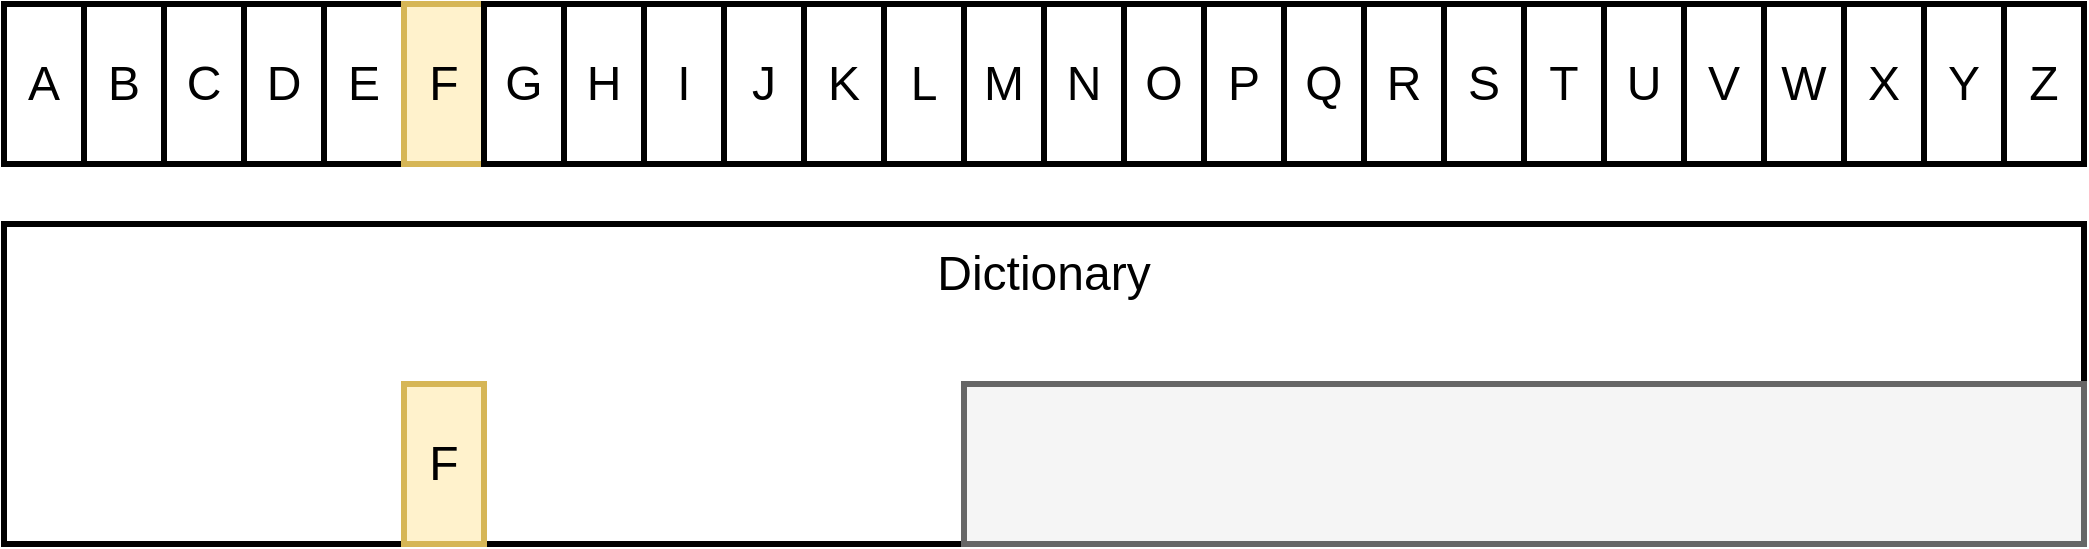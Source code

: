 <mxfile>
    <diagram id="objTApYHlBqCKos3M7rL" name="Page-1">
        <mxGraphModel dx="1463" dy="1403" grid="1" gridSize="10" guides="1" tooltips="1" connect="1" arrows="1" fold="1" page="1" pageScale="1" pageWidth="1920" pageHeight="1200" math="0" shadow="0">
            <root>
                <mxCell id="0"/>
                <mxCell id="1" parent="0"/>
                <mxCell id="4" value="" style="rounded=0;whiteSpace=wrap;html=1;fillColor=#FFFFFF;strokeWidth=3;" parent="1" vertex="1">
                    <mxGeometry x="100" y="950" width="1040" height="160" as="geometry"/>
                </mxCell>
                <mxCell id="39" value="&lt;font style=&quot;font-size: 24px&quot;&gt;A&lt;/font&gt;" style="rounded=0;whiteSpace=wrap;html=1;fillColor=#FFFFFF;strokeWidth=3;" parent="1" vertex="1">
                    <mxGeometry x="100" y="840" width="40" height="80" as="geometry"/>
                </mxCell>
                <mxCell id="40" value="&lt;font style=&quot;font-size: 24px&quot;&gt;B&lt;/font&gt;" style="rounded=0;whiteSpace=wrap;html=1;fillColor=#FFFFFF;strokeWidth=3;" parent="1" vertex="1">
                    <mxGeometry x="140" y="840" width="40" height="80" as="geometry"/>
                </mxCell>
                <mxCell id="41" value="&lt;font style=&quot;font-size: 24px&quot;&gt;C&lt;/font&gt;" style="rounded=0;whiteSpace=wrap;html=1;fillColor=#FFFFFF;strokeWidth=3;" parent="1" vertex="1">
                    <mxGeometry x="180" y="840" width="40" height="80" as="geometry"/>
                </mxCell>
                <mxCell id="42" value="&lt;font style=&quot;font-size: 24px&quot;&gt;D&lt;/font&gt;" style="rounded=0;whiteSpace=wrap;html=1;strokeWidth=3;" parent="1" vertex="1">
                    <mxGeometry x="220" y="840" width="40" height="80" as="geometry"/>
                </mxCell>
                <mxCell id="43" value="&lt;font style=&quot;font-size: 24px&quot;&gt;E&lt;/font&gt;" style="rounded=0;whiteSpace=wrap;html=1;fillColor=#FFFFFF;strokeWidth=3;" parent="1" vertex="1">
                    <mxGeometry x="260" y="840" width="40" height="80" as="geometry"/>
                </mxCell>
                <mxCell id="44" value="&lt;font style=&quot;font-size: 24px&quot;&gt;F&lt;/font&gt;" style="rounded=0;whiteSpace=wrap;html=1;fillColor=#fff2cc;strokeWidth=3;strokeColor=#d6b656;" parent="1" vertex="1">
                    <mxGeometry x="300" y="840" width="40" height="80" as="geometry"/>
                </mxCell>
                <mxCell id="45" value="&lt;font style=&quot;font-size: 24px&quot;&gt;G&lt;/font&gt;" style="rounded=0;whiteSpace=wrap;html=1;fillColor=#FFFFFF;strokeWidth=3;" parent="1" vertex="1">
                    <mxGeometry x="340" y="840" width="40" height="80" as="geometry"/>
                </mxCell>
                <mxCell id="46" value="&lt;font style=&quot;font-size: 24px&quot;&gt;H&lt;/font&gt;" style="rounded=0;whiteSpace=wrap;html=1;fillColor=#FFFFFF;strokeWidth=3;" parent="1" vertex="1">
                    <mxGeometry x="380" y="840" width="40" height="80" as="geometry"/>
                </mxCell>
                <mxCell id="47" value="&lt;font style=&quot;font-size: 24px&quot;&gt;I&lt;/font&gt;" style="rounded=0;whiteSpace=wrap;html=1;fillColor=#FFFFFF;strokeWidth=3;" parent="1" vertex="1">
                    <mxGeometry x="420" y="840" width="40" height="80" as="geometry"/>
                </mxCell>
                <mxCell id="48" value="&lt;font style=&quot;font-size: 24px&quot;&gt;J&lt;/font&gt;" style="rounded=0;whiteSpace=wrap;html=1;fillColor=#FFFFFF;strokeWidth=3;" parent="1" vertex="1">
                    <mxGeometry x="460" y="840" width="40" height="80" as="geometry"/>
                </mxCell>
                <mxCell id="49" value="&lt;font style=&quot;font-size: 24px&quot;&gt;K&lt;/font&gt;" style="rounded=0;whiteSpace=wrap;html=1;fillColor=#FFFFFF;strokeWidth=3;" parent="1" vertex="1">
                    <mxGeometry x="500" y="840" width="40" height="80" as="geometry"/>
                </mxCell>
                <mxCell id="50" value="&lt;font style=&quot;font-size: 24px&quot;&gt;L&lt;/font&gt;" style="rounded=0;whiteSpace=wrap;html=1;fillColor=#FFFFFF;strokeWidth=3;" parent="1" vertex="1">
                    <mxGeometry x="540" y="840" width="40" height="80" as="geometry"/>
                </mxCell>
                <mxCell id="51" value="&lt;font style=&quot;font-size: 24px&quot;&gt;M&lt;/font&gt;" style="rounded=0;whiteSpace=wrap;html=1;strokeWidth=3;" parent="1" vertex="1">
                    <mxGeometry x="580" y="840" width="40" height="80" as="geometry"/>
                </mxCell>
                <mxCell id="52" value="&lt;font style=&quot;font-size: 24px&quot;&gt;N&lt;/font&gt;" style="rounded=0;whiteSpace=wrap;html=1;fillColor=#FFFFFF;strokeWidth=3;" parent="1" vertex="1">
                    <mxGeometry x="620" y="840" width="40" height="80" as="geometry"/>
                </mxCell>
                <mxCell id="53" value="&lt;font style=&quot;font-size: 24px&quot;&gt;O&lt;/font&gt;" style="rounded=0;whiteSpace=wrap;html=1;fillColor=#FFFFFF;strokeWidth=3;" parent="1" vertex="1">
                    <mxGeometry x="660" y="840" width="40" height="80" as="geometry"/>
                </mxCell>
                <mxCell id="54" value="&lt;font style=&quot;font-size: 24px&quot;&gt;P&lt;/font&gt;" style="rounded=0;whiteSpace=wrap;html=1;fillColor=#FFFFFF;strokeWidth=3;" parent="1" vertex="1">
                    <mxGeometry x="700" y="840" width="40" height="80" as="geometry"/>
                </mxCell>
                <mxCell id="55" value="&lt;font style=&quot;font-size: 24px&quot;&gt;Q&lt;/font&gt;" style="rounded=0;whiteSpace=wrap;html=1;fillColor=#FFFFFF;strokeWidth=3;" parent="1" vertex="1">
                    <mxGeometry x="740" y="840" width="40" height="80" as="geometry"/>
                </mxCell>
                <mxCell id="56" value="&lt;font style=&quot;font-size: 24px&quot;&gt;R&lt;/font&gt;" style="rounded=0;whiteSpace=wrap;html=1;fillColor=#FFFFFF;strokeWidth=3;" parent="1" vertex="1">
                    <mxGeometry x="780" y="840" width="40" height="80" as="geometry"/>
                </mxCell>
                <mxCell id="57" value="&lt;font style=&quot;font-size: 24px&quot;&gt;S&lt;/font&gt;" style="rounded=0;whiteSpace=wrap;html=1;fillColor=#FFFFFF;strokeWidth=3;" parent="1" vertex="1">
                    <mxGeometry x="820" y="840" width="40" height="80" as="geometry"/>
                </mxCell>
                <mxCell id="58" value="&lt;font style=&quot;font-size: 24px&quot;&gt;T&lt;/font&gt;" style="rounded=0;whiteSpace=wrap;html=1;fillColor=#FFFFFF;strokeWidth=3;" parent="1" vertex="1">
                    <mxGeometry x="860" y="840" width="40" height="80" as="geometry"/>
                </mxCell>
                <mxCell id="59" value="&lt;font style=&quot;font-size: 24px&quot;&gt;U&lt;/font&gt;" style="rounded=0;whiteSpace=wrap;html=1;fillColor=#FFFFFF;strokeWidth=3;" parent="1" vertex="1">
                    <mxGeometry x="900" y="840" width="40" height="80" as="geometry"/>
                </mxCell>
                <mxCell id="60" value="&lt;font style=&quot;font-size: 24px&quot;&gt;V&lt;/font&gt;" style="rounded=0;whiteSpace=wrap;html=1;fillColor=#FFFFFF;strokeWidth=3;" parent="1" vertex="1">
                    <mxGeometry x="940" y="840" width="40" height="80" as="geometry"/>
                </mxCell>
                <mxCell id="61" value="&lt;font style=&quot;font-size: 24px&quot;&gt;W&lt;/font&gt;" style="rounded=0;whiteSpace=wrap;html=1;fillColor=#FFFFFF;strokeWidth=3;" parent="1" vertex="1">
                    <mxGeometry x="980" y="840" width="40" height="80" as="geometry"/>
                </mxCell>
                <mxCell id="62" value="&lt;font style=&quot;font-size: 24px&quot;&gt;X&lt;/font&gt;" style="rounded=0;whiteSpace=wrap;html=1;fillColor=#FFFFFF;strokeWidth=3;" parent="1" vertex="1">
                    <mxGeometry x="1020" y="840" width="40" height="80" as="geometry"/>
                </mxCell>
                <mxCell id="63" value="&lt;font style=&quot;font-size: 24px&quot;&gt;Y&lt;/font&gt;" style="rounded=0;whiteSpace=wrap;html=1;fillColor=#FFFFFF;strokeWidth=3;" parent="1" vertex="1">
                    <mxGeometry x="1060" y="840" width="40" height="80" as="geometry"/>
                </mxCell>
                <mxCell id="64" value="&lt;font style=&quot;font-size: 24px&quot;&gt;Z&lt;/font&gt;" style="rounded=0;whiteSpace=wrap;html=1;fillColor=#FFFFFF;strokeWidth=3;" parent="1" vertex="1">
                    <mxGeometry x="1100" y="840" width="40" height="80" as="geometry"/>
                </mxCell>
                <mxCell id="66" value="&lt;font style=&quot;font-size: 24px&quot;&gt;Dictionary&lt;/font&gt;" style="text;html=1;strokeColor=none;fillColor=none;align=center;verticalAlign=middle;whiteSpace=wrap;rounded=0;" parent="1" vertex="1">
                    <mxGeometry x="565" y="960" width="110" height="30" as="geometry"/>
                </mxCell>
                <mxCell id="68" value="&lt;font style=&quot;font-size: 24px&quot;&gt;F&lt;/font&gt;" style="rounded=0;whiteSpace=wrap;html=1;fillColor=#fff2cc;strokeWidth=3;strokeColor=#d6b656;" parent="1" vertex="1">
                    <mxGeometry x="300" y="1030" width="40" height="80" as="geometry"/>
                </mxCell>
                <mxCell id="69" value="" style="rounded=0;whiteSpace=wrap;html=1;fillColor=#f5f5f5;strokeWidth=3;strokeColor=#666666;fontColor=#333333;" parent="1" vertex="1">
                    <mxGeometry x="580" y="1030" width="560" height="80" as="geometry"/>
                </mxCell>
            </root>
        </mxGraphModel>
    </diagram>
</mxfile>
